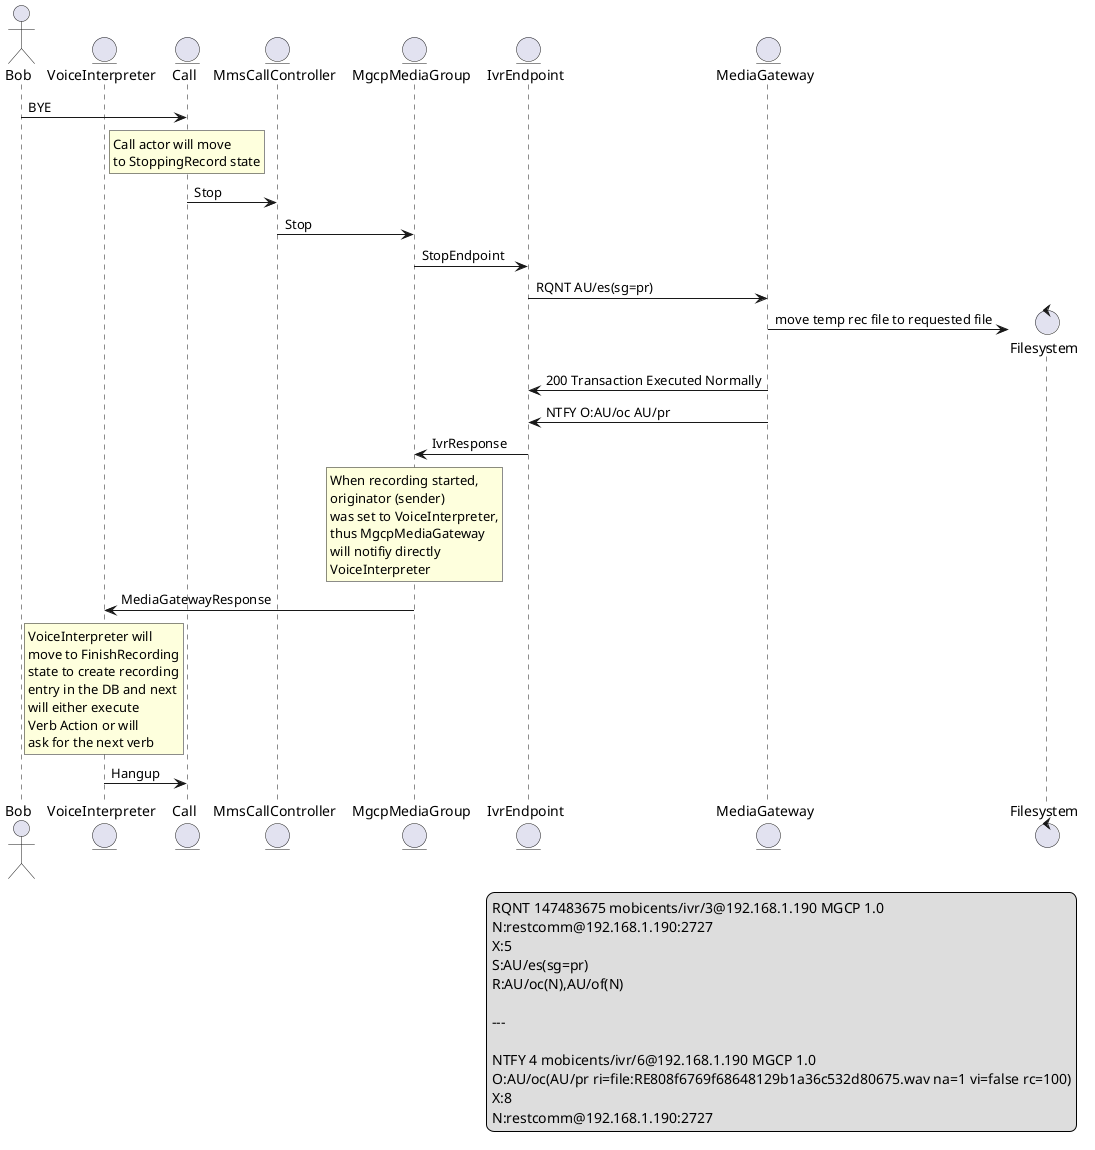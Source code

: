 @startuml

actor Bob
entity VoiceInterpreter
entity Call
entity MmsCallController
entity MgcpMediaGroup
entity IvrEndpoint
entity MediaGateway

Bob -> Call: BYE

rnote over Call
    Call actor will move
    to StoppingRecord state
endnote

Call -> MmsCallController: Stop
MmsCallController -> MgcpMediaGroup: Stop
MgcpMediaGroup -> IvrEndpoint: StopEndpoint
IvrEndpoint -> MediaGateway: RQNT AU/es(sg=pr)
create control Filesystem
MediaGateway -> Filesystem: move temp rec file to requested file
MediaGateway -> IvrEndpoint: 200 Transaction Executed Normally
MediaGateway -> IvrEndpoint: NTFY O:AU/oc AU/pr

IvrEndpoint -> MgcpMediaGroup: IvrResponse
rnote over MgcpMediaGroup
        When recording started,
        originator (sender)
        was set to VoiceInterpreter,
        thus MgcpMediaGateway
        will notifiy directly
        VoiceInterpreter
endnote
MgcpMediaGroup -> VoiceInterpreter: MediaGatewayResponse

rnote over VoiceInterpreter
    VoiceInterpreter will
    move to FinishRecording
    state to create recording
    entry in the DB and next
    will either execute
    Verb Action or will
    ask for the next verb
endnote

VoiceInterpreter -> Call: Hangup

legend right
RQNT 147483675 mobicents/ivr/3@192.168.1.190 MGCP 1.0
N:restcomm@192.168.1.190:2727
X:5
S:AU/es(sg=pr)
R:AU/oc(N),AU/of(N)

---

NTFY 4 mobicents/ivr/6@192.168.1.190 MGCP 1.0
O:AU/oc(AU/pr ri=file:RE808f6769f68648129b1a36c532d80675.wav na=1 vi=false rc=100)
X:8
N:restcomm@192.168.1.190:2727
endlegend


@enduml
